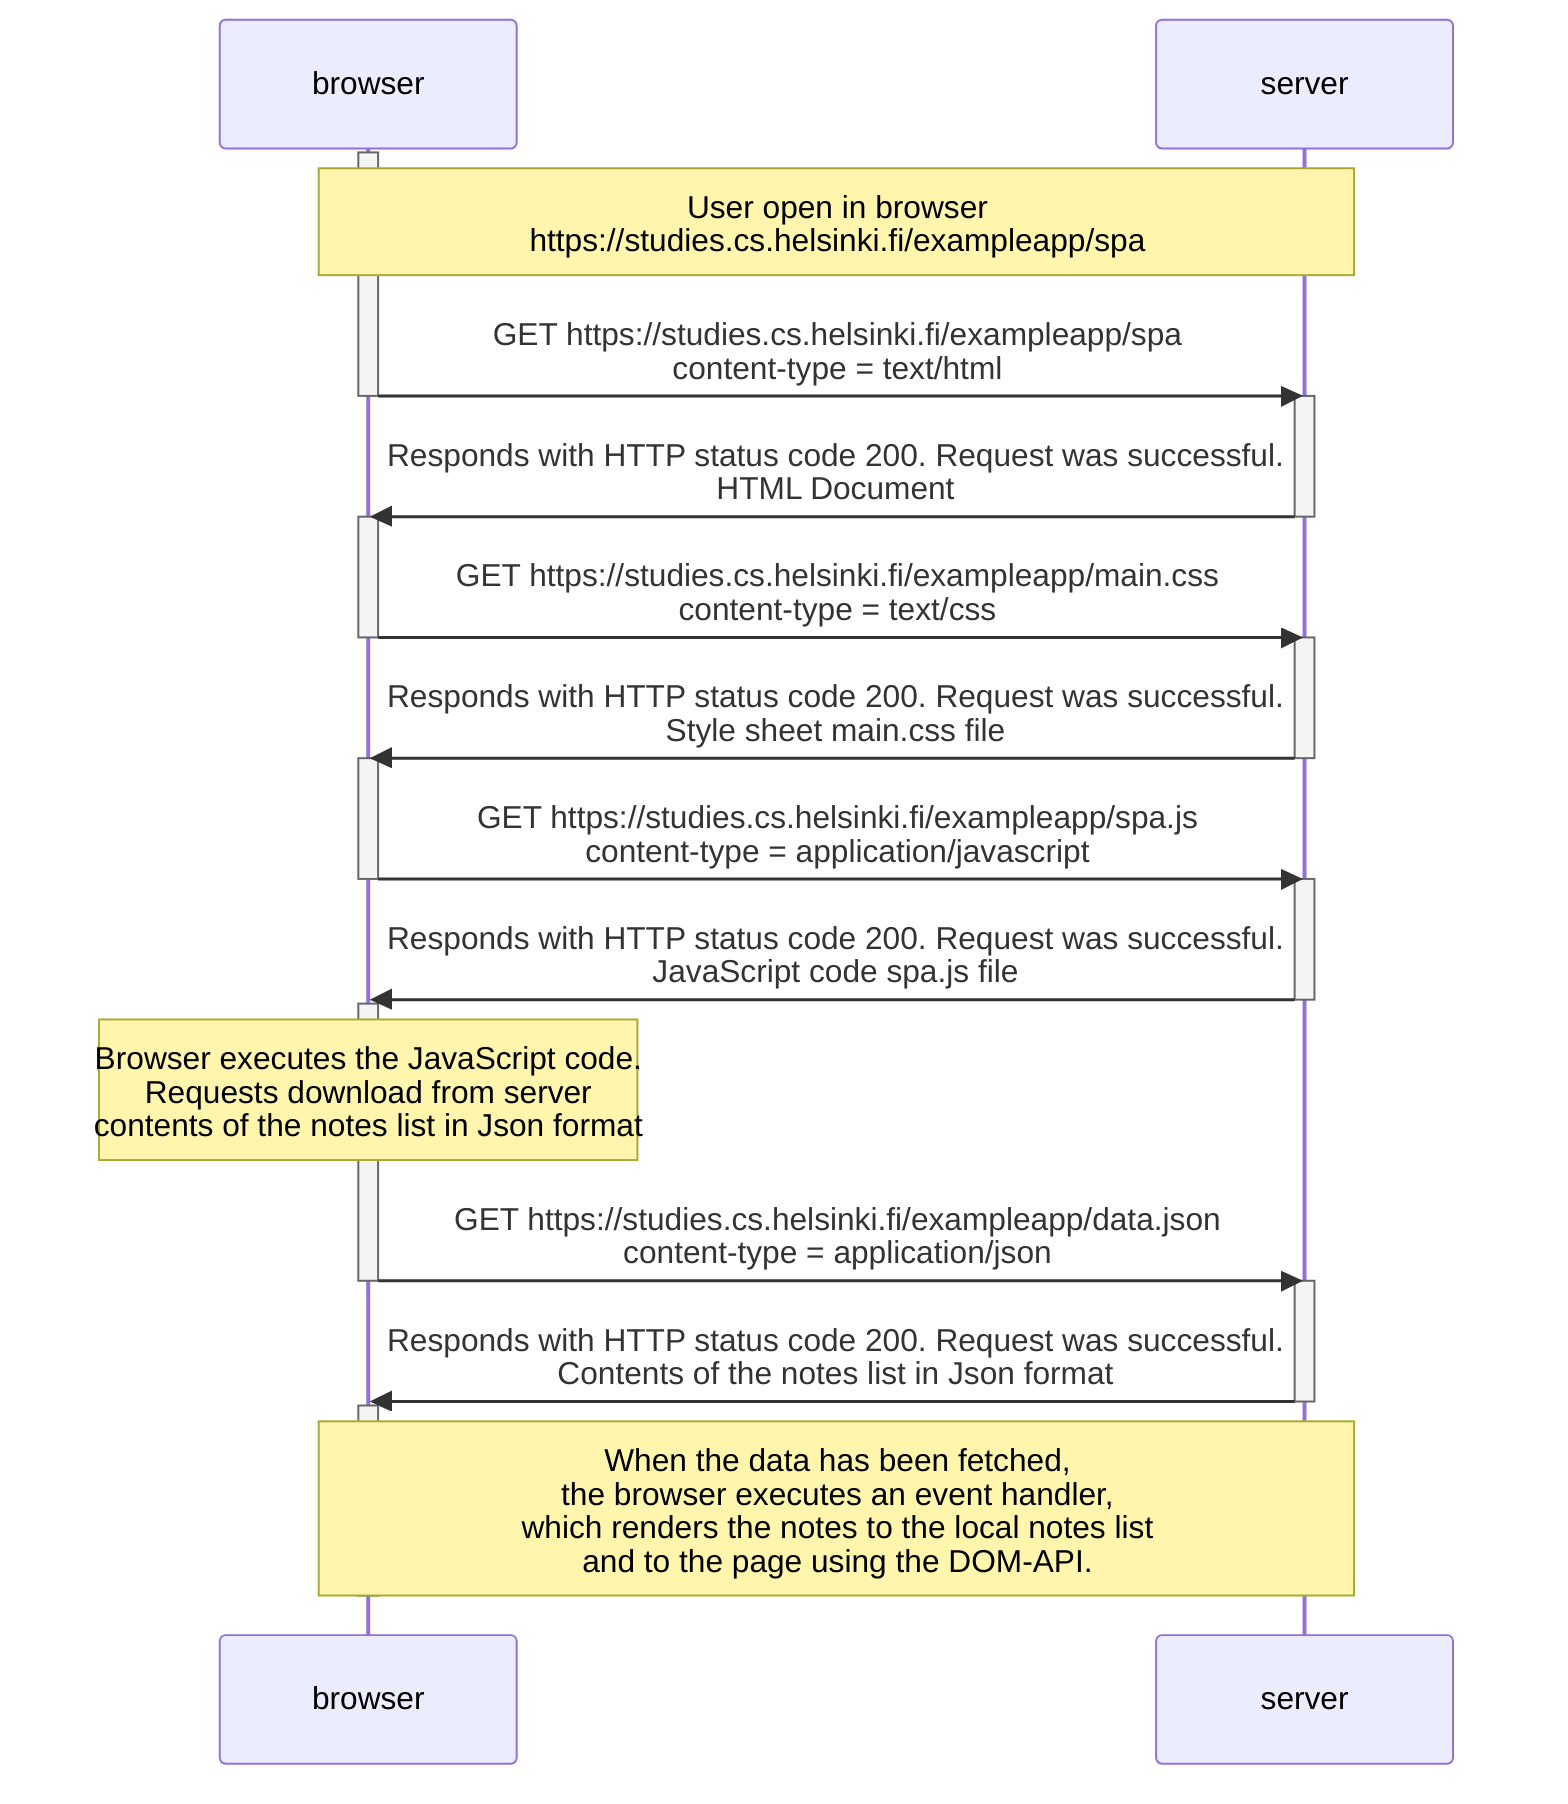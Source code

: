 sequenceDiagram
    participant browser
    participant server
    activate browser
    Note over browser, server: User open in browser<br>https://studies.cs.helsinki.fi/exampleapp/spa
    browser->>server: GET https://studies.cs.helsinki.fi/exampleapp/spa<br>content-type = text/html
    deactivate browser
    activate server
    server->>browser: Responds with HTTP status code 200. Request was successful.<br>HTML Document
    deactivate server
    activate browser
    browser->>server: GET https://studies.cs.helsinki.fi/exampleapp/main.css<br>content-type = text/css
    deactivate browser
    activate server
    server->>browser: Responds with HTTP status code 200. Request was successful.<br>Style sheet main.css file
    deactivate server
    activate browser
    browser->>server: GET https://studies.cs.helsinki.fi/exampleapp/spa.js<br>content-type = application/javascript
    deactivate browser
    activate server
    server->>browser: Responds with HTTP status code 200. Request was successful.<br>JavaScript code spa.js file
    deactivate server
    activate browser
    Note over browser: Browser executes the JavaScript code.<br>Requests download from server<br>contents of the notes list in Json format
    browser->>server: GET https://studies.cs.helsinki.fi/exampleapp/data.json<br>content-type = application/json
    deactivate browser
    activate server
    server->>browser: Responds with HTTP status code 200. Request was successful.<br>Contents of the notes list in Json format
    deactivate server
    activate browser
    Note over browser, server: When the data has been fetched,<br>the browser executes an event handler,<br>which renders the notes to the local notes list<br>and to the page using the DOM-API.
    deactivate browser